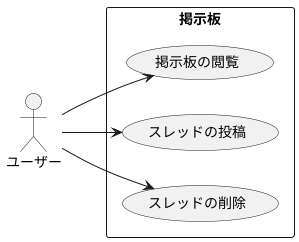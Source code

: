 @startuml
left to right direction
actor ユーザー
rectangle 掲示板{
		ユーザー --> (掲示板の閲覧)
		ユーザー --> (スレッドの投稿)
		ユーザー --> (スレッドの削除)

}
@enduml